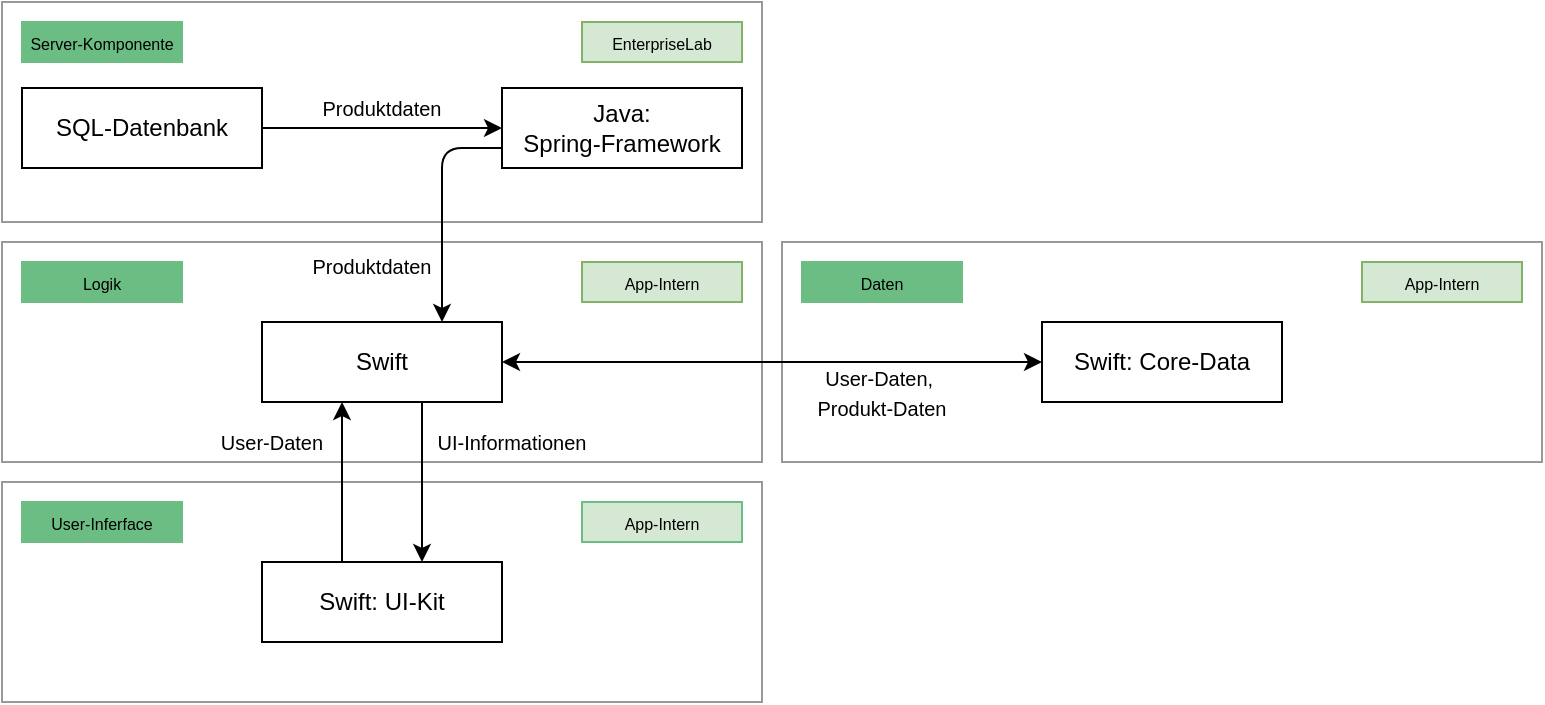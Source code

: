 <mxfile version="13.10.4" type="device"><diagram name="Page-1" id="9f46799a-70d6-7492-0946-bef42562c5a5"><mxGraphModel dx="1695" dy="963" grid="0" gridSize="10" guides="1" tooltips="1" connect="1" arrows="1" fold="1" page="1" pageScale="1" pageWidth="1100" pageHeight="850" background="#ffffff" math="0" shadow="0"><root><mxCell id="0"/><mxCell id="1" parent="0"/><mxCell id="rnQoojCK_K-IDgeDF5_b-12" value="" style="rounded=0;whiteSpace=wrap;html=1;fillColor=none;strokeColor=#999999;" parent="1" vertex="1"><mxGeometry x="110" y="400" width="380" height="110" as="geometry"/></mxCell><mxCell id="rnQoojCK_K-IDgeDF5_b-13" value="" style="rounded=0;whiteSpace=wrap;html=1;fillColor=none;strokeColor=#999999;" parent="1" vertex="1"><mxGeometry x="500" y="280" width="380" height="110" as="geometry"/></mxCell><mxCell id="rnQoojCK_K-IDgeDF5_b-11" value="" style="rounded=0;whiteSpace=wrap;html=1;fillColor=none;strokeColor=#999999;" parent="1" vertex="1"><mxGeometry x="110" y="280" width="380" height="110" as="geometry"/></mxCell><mxCell id="rnQoojCK_K-IDgeDF5_b-9" value="" style="rounded=0;whiteSpace=wrap;html=1;fillColor=none;strokeColor=#999999;" parent="1" vertex="1"><mxGeometry x="110" y="160" width="380" height="110" as="geometry"/></mxCell><mxCell id="AY-vQj8qKB1tLMZR7BOE-4" value="&lt;font style=&quot;font-size: 8px&quot;&gt;EnterpriseLab&lt;/font&gt;" style="rounded=0;whiteSpace=wrap;html=1;fillColor=#d5e8d4;strokeColor=#82b366;" parent="1" vertex="1"><mxGeometry x="400" y="170" width="80" height="20" as="geometry"/></mxCell><mxCell id="AY-vQj8qKB1tLMZR7BOE-6" value="Java: &lt;br&gt;Spring-Framework" style="rounded=0;whiteSpace=wrap;html=1;" parent="1" vertex="1"><mxGeometry x="360" y="203" width="120" height="40" as="geometry"/></mxCell><mxCell id="AY-vQj8qKB1tLMZR7BOE-7" value="Swift" style="rounded=0;whiteSpace=wrap;html=1;" parent="1" vertex="1"><mxGeometry x="240" y="320" width="120" height="40" as="geometry"/></mxCell><mxCell id="AY-vQj8qKB1tLMZR7BOE-9" value="&lt;font style=&quot;font-size: 8px&quot;&gt;Server-Komponente&lt;/font&gt;" style="rounded=0;whiteSpace=wrap;html=1;fillColor=#6CBD84;strokeColor=#6CBD84;" parent="1" vertex="1"><mxGeometry x="120" y="170" width="80" height="20" as="geometry"/></mxCell><mxCell id="AY-vQj8qKB1tLMZR7BOE-10" value="&lt;font style=&quot;font-size: 8px&quot;&gt;App-Intern&lt;/font&gt;" style="rounded=0;whiteSpace=wrap;html=1;fillColor=#d5e8d4;strokeColor=#82b366;" parent="1" vertex="1"><mxGeometry x="400" y="290" width="80" height="20" as="geometry"/></mxCell><mxCell id="AY-vQj8qKB1tLMZR7BOE-12" value="&lt;font style=&quot;font-size: 8px&quot;&gt;App-Intern&lt;/font&gt;" style="rounded=0;whiteSpace=wrap;html=1;fillColor=#d5e8d4;strokeColor=#6CBD84;" parent="1" vertex="1"><mxGeometry x="400" y="410" width="80" height="20" as="geometry"/></mxCell><mxCell id="AY-vQj8qKB1tLMZR7BOE-13" value="Swift: UI-Kit" style="rounded=0;whiteSpace=wrap;html=1;" parent="1" vertex="1"><mxGeometry x="240" y="440" width="120" height="40" as="geometry"/></mxCell><mxCell id="AY-vQj8qKB1tLMZR7BOE-15" value="&lt;font style=&quot;font-size: 8px&quot;&gt;Logik&lt;/font&gt;" style="rounded=0;whiteSpace=wrap;html=1;fillColor=#6CBD84;strokeColor=#6CBD84;" parent="1" vertex="1"><mxGeometry x="120" y="290" width="80" height="20" as="geometry"/></mxCell><mxCell id="AY-vQj8qKB1tLMZR7BOE-16" value="&lt;font style=&quot;font-size: 8px&quot;&gt;Daten&lt;/font&gt;" style="rounded=0;whiteSpace=wrap;html=1;fillColor=#6CBD84;strokeColor=#6CBD84;" parent="1" vertex="1"><mxGeometry x="510" y="290" width="80" height="20" as="geometry"/></mxCell><mxCell id="AY-vQj8qKB1tLMZR7BOE-18" value="&lt;font style=&quot;font-size: 8px&quot;&gt;User-Inferface&lt;/font&gt;" style="rounded=0;whiteSpace=wrap;html=1;fillColor=#6CBD84;strokeColor=#6CBD84;" parent="1" vertex="1"><mxGeometry x="120" y="410" width="80" height="20" as="geometry"/></mxCell><mxCell id="AY-vQj8qKB1tLMZR7BOE-19" value="Swift: Core-Data" style="rounded=0;whiteSpace=wrap;html=1;" parent="1" vertex="1"><mxGeometry x="630" y="320" width="120" height="40" as="geometry"/></mxCell><mxCell id="AY-vQj8qKB1tLMZR7BOE-20" value="&lt;font style=&quot;font-size: 8px&quot;&gt;App-Intern&lt;/font&gt;" style="rounded=0;whiteSpace=wrap;html=1;fillColor=#d5e8d4;strokeColor=#82b366;" parent="1" vertex="1"><mxGeometry x="790" y="290" width="80" height="20" as="geometry"/></mxCell><mxCell id="rnQoojCK_K-IDgeDF5_b-1" value="" style="endArrow=classic;html=1;exitX=0;exitY=0.75;exitDx=0;exitDy=0;entryX=0.75;entryY=0;entryDx=0;entryDy=0;" parent="1" source="AY-vQj8qKB1tLMZR7BOE-6" target="AY-vQj8qKB1tLMZR7BOE-7" edge="1"><mxGeometry width="50" height="50" relative="1" as="geometry"><mxPoint x="520" y="470" as="sourcePoint"/><mxPoint x="570" y="420" as="targetPoint"/><Array as="points"><mxPoint x="330" y="233"/></Array></mxGeometry></mxCell><mxCell id="rnQoojCK_K-IDgeDF5_b-2" value="" style="endArrow=classic;html=1;exitX=0.5;exitY=1;exitDx=0;exitDy=0;entryX=0.5;entryY=0;entryDx=0;entryDy=0;" parent="1" edge="1"><mxGeometry width="50" height="50" relative="1" as="geometry"><mxPoint x="320" y="360" as="sourcePoint"/><mxPoint x="320" y="440" as="targetPoint"/></mxGeometry></mxCell><mxCell id="rnQoojCK_K-IDgeDF5_b-4" value="" style="endArrow=classic;startArrow=classic;html=1;exitX=1;exitY=0.5;exitDx=0;exitDy=0;entryX=0;entryY=0.5;entryDx=0;entryDy=0;" parent="1" source="AY-vQj8qKB1tLMZR7BOE-7" target="AY-vQj8qKB1tLMZR7BOE-19" edge="1"><mxGeometry width="50" height="50" relative="1" as="geometry"><mxPoint x="520" y="470" as="sourcePoint"/><mxPoint x="570" y="420" as="targetPoint"/></mxGeometry></mxCell><mxCell id="rnQoojCK_K-IDgeDF5_b-5" value="&lt;font style=&quot;font-size: 10px&quot;&gt;Produktdaten&lt;/font&gt;" style="text;html=1;strokeColor=none;fillColor=none;align=center;verticalAlign=middle;whiteSpace=wrap;rounded=0;" parent="1" vertex="1"><mxGeometry x="250" y="282" width="90" height="20" as="geometry"/></mxCell><mxCell id="rnQoojCK_K-IDgeDF5_b-6" value="&lt;font style=&quot;font-size: 10px&quot;&gt;User-Daten,&amp;nbsp;&lt;br&gt;Produkt-Daten&lt;br&gt;&lt;/font&gt;" style="text;html=1;strokeColor=none;fillColor=none;align=center;verticalAlign=middle;whiteSpace=wrap;rounded=0;" parent="1" vertex="1"><mxGeometry x="505" y="340" width="90" height="30" as="geometry"/></mxCell><mxCell id="rnQoojCK_K-IDgeDF5_b-7" value="&lt;font style=&quot;font-size: 10px&quot;&gt;UI-Informationen&lt;/font&gt;" style="text;html=1;strokeColor=none;fillColor=none;align=center;verticalAlign=middle;whiteSpace=wrap;rounded=0;" parent="1" vertex="1"><mxGeometry x="310" y="370" width="110" height="20" as="geometry"/></mxCell><mxCell id="2ckTIZZSllgox-2bwWBZ-5" value="" style="endArrow=classic;html=1;exitX=0.25;exitY=0;exitDx=0;exitDy=0;entryX=0.25;entryY=1;entryDx=0;entryDy=0;" parent="1" edge="1"><mxGeometry width="50" height="50" relative="1" as="geometry"><mxPoint x="280" y="440.0" as="sourcePoint"/><mxPoint x="280" y="360.0" as="targetPoint"/></mxGeometry></mxCell><mxCell id="2ckTIZZSllgox-2bwWBZ-6" value="&lt;font style=&quot;font-size: 10px&quot;&gt;User-Daten&lt;/font&gt;" style="text;html=1;strokeColor=none;fillColor=none;align=center;verticalAlign=middle;whiteSpace=wrap;rounded=0;" parent="1" vertex="1"><mxGeometry x="190" y="370" width="110" height="20" as="geometry"/></mxCell><mxCell id="zmiflJic1O-Rj8XUbDG7-1" value="SQL-Datenbank" style="rounded=0;whiteSpace=wrap;html=1;" vertex="1" parent="1"><mxGeometry x="120" y="203" width="120" height="40" as="geometry"/></mxCell><mxCell id="zmiflJic1O-Rj8XUbDG7-2" value="" style="endArrow=classic;html=1;exitX=1;exitY=0.5;exitDx=0;exitDy=0;entryX=0;entryY=0.5;entryDx=0;entryDy=0;" edge="1" parent="1" source="zmiflJic1O-Rj8XUbDG7-1" target="AY-vQj8qKB1tLMZR7BOE-6"><mxGeometry width="50" height="50" relative="1" as="geometry"><mxPoint x="469" y="367" as="sourcePoint"/><mxPoint x="519" y="317" as="targetPoint"/></mxGeometry></mxCell><mxCell id="zmiflJic1O-Rj8XUbDG7-3" value="&lt;font style=&quot;font-size: 10px&quot;&gt;Produktdaten&lt;/font&gt;" style="text;html=1;strokeColor=none;fillColor=none;align=center;verticalAlign=middle;whiteSpace=wrap;rounded=0;" vertex="1" parent="1"><mxGeometry x="255" y="203" width="90" height="20" as="geometry"/></mxCell></root></mxGraphModel></diagram></mxfile>
